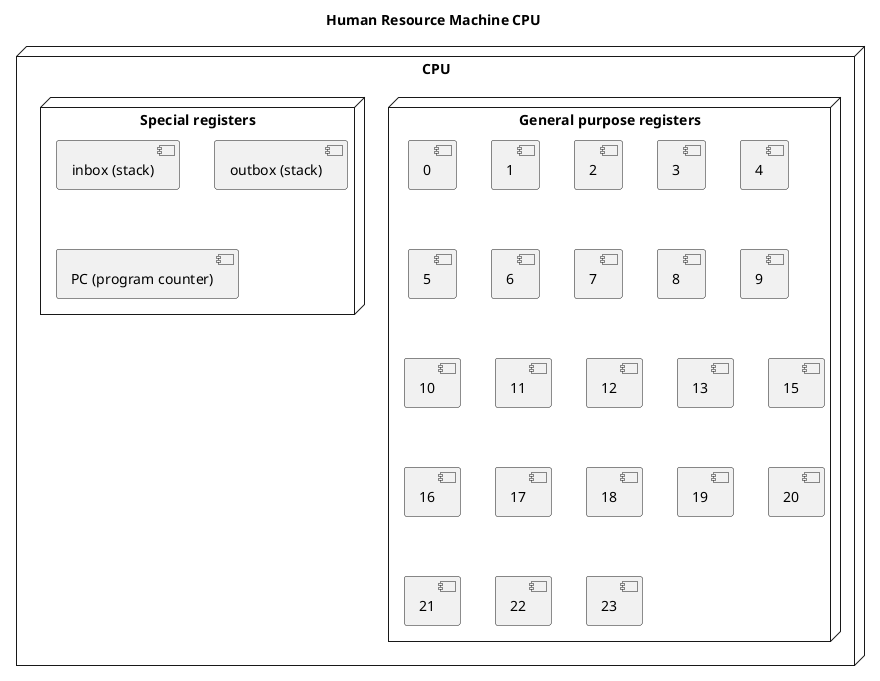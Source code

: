 @startuml

title "Human Resource Machine CPU"

node "CPU" {
    node "General purpose registers" {
        [0]
        [1]
        [2]
        [3]
        [4]
        [5]
        [6]
        [7]
        [8]
        [9]
        [10]
        [11]
        [12]
        [13]
        [15]
        [16]
        [17]
        [18]
        [19]
        [20]
        [21]
        [22]
        [23]
    }

    node "Special registers" {
        [inbox (stack)]
        [outbox (stack)]
        [PC (program counter)]
    }
}

@enduml
